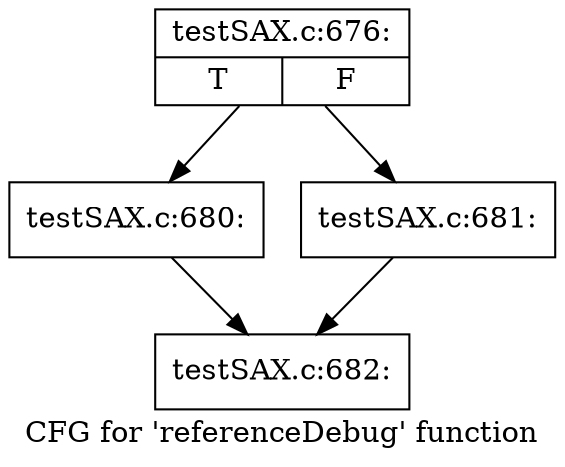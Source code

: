 digraph "CFG for 'referenceDebug' function" {
	label="CFG for 'referenceDebug' function";

	Node0x5631700 [shape=record,label="{testSAX.c:676:|{<s0>T|<s1>F}}"];
	Node0x5631700 -> Node0x5631bc0;
	Node0x5631700 -> Node0x5631c10;
	Node0x5631bc0 [shape=record,label="{testSAX.c:680:}"];
	Node0x5631bc0 -> Node0x56327d0;
	Node0x5631c10 [shape=record,label="{testSAX.c:681:}"];
	Node0x5631c10 -> Node0x56327d0;
	Node0x56327d0 [shape=record,label="{testSAX.c:682:}"];
}
